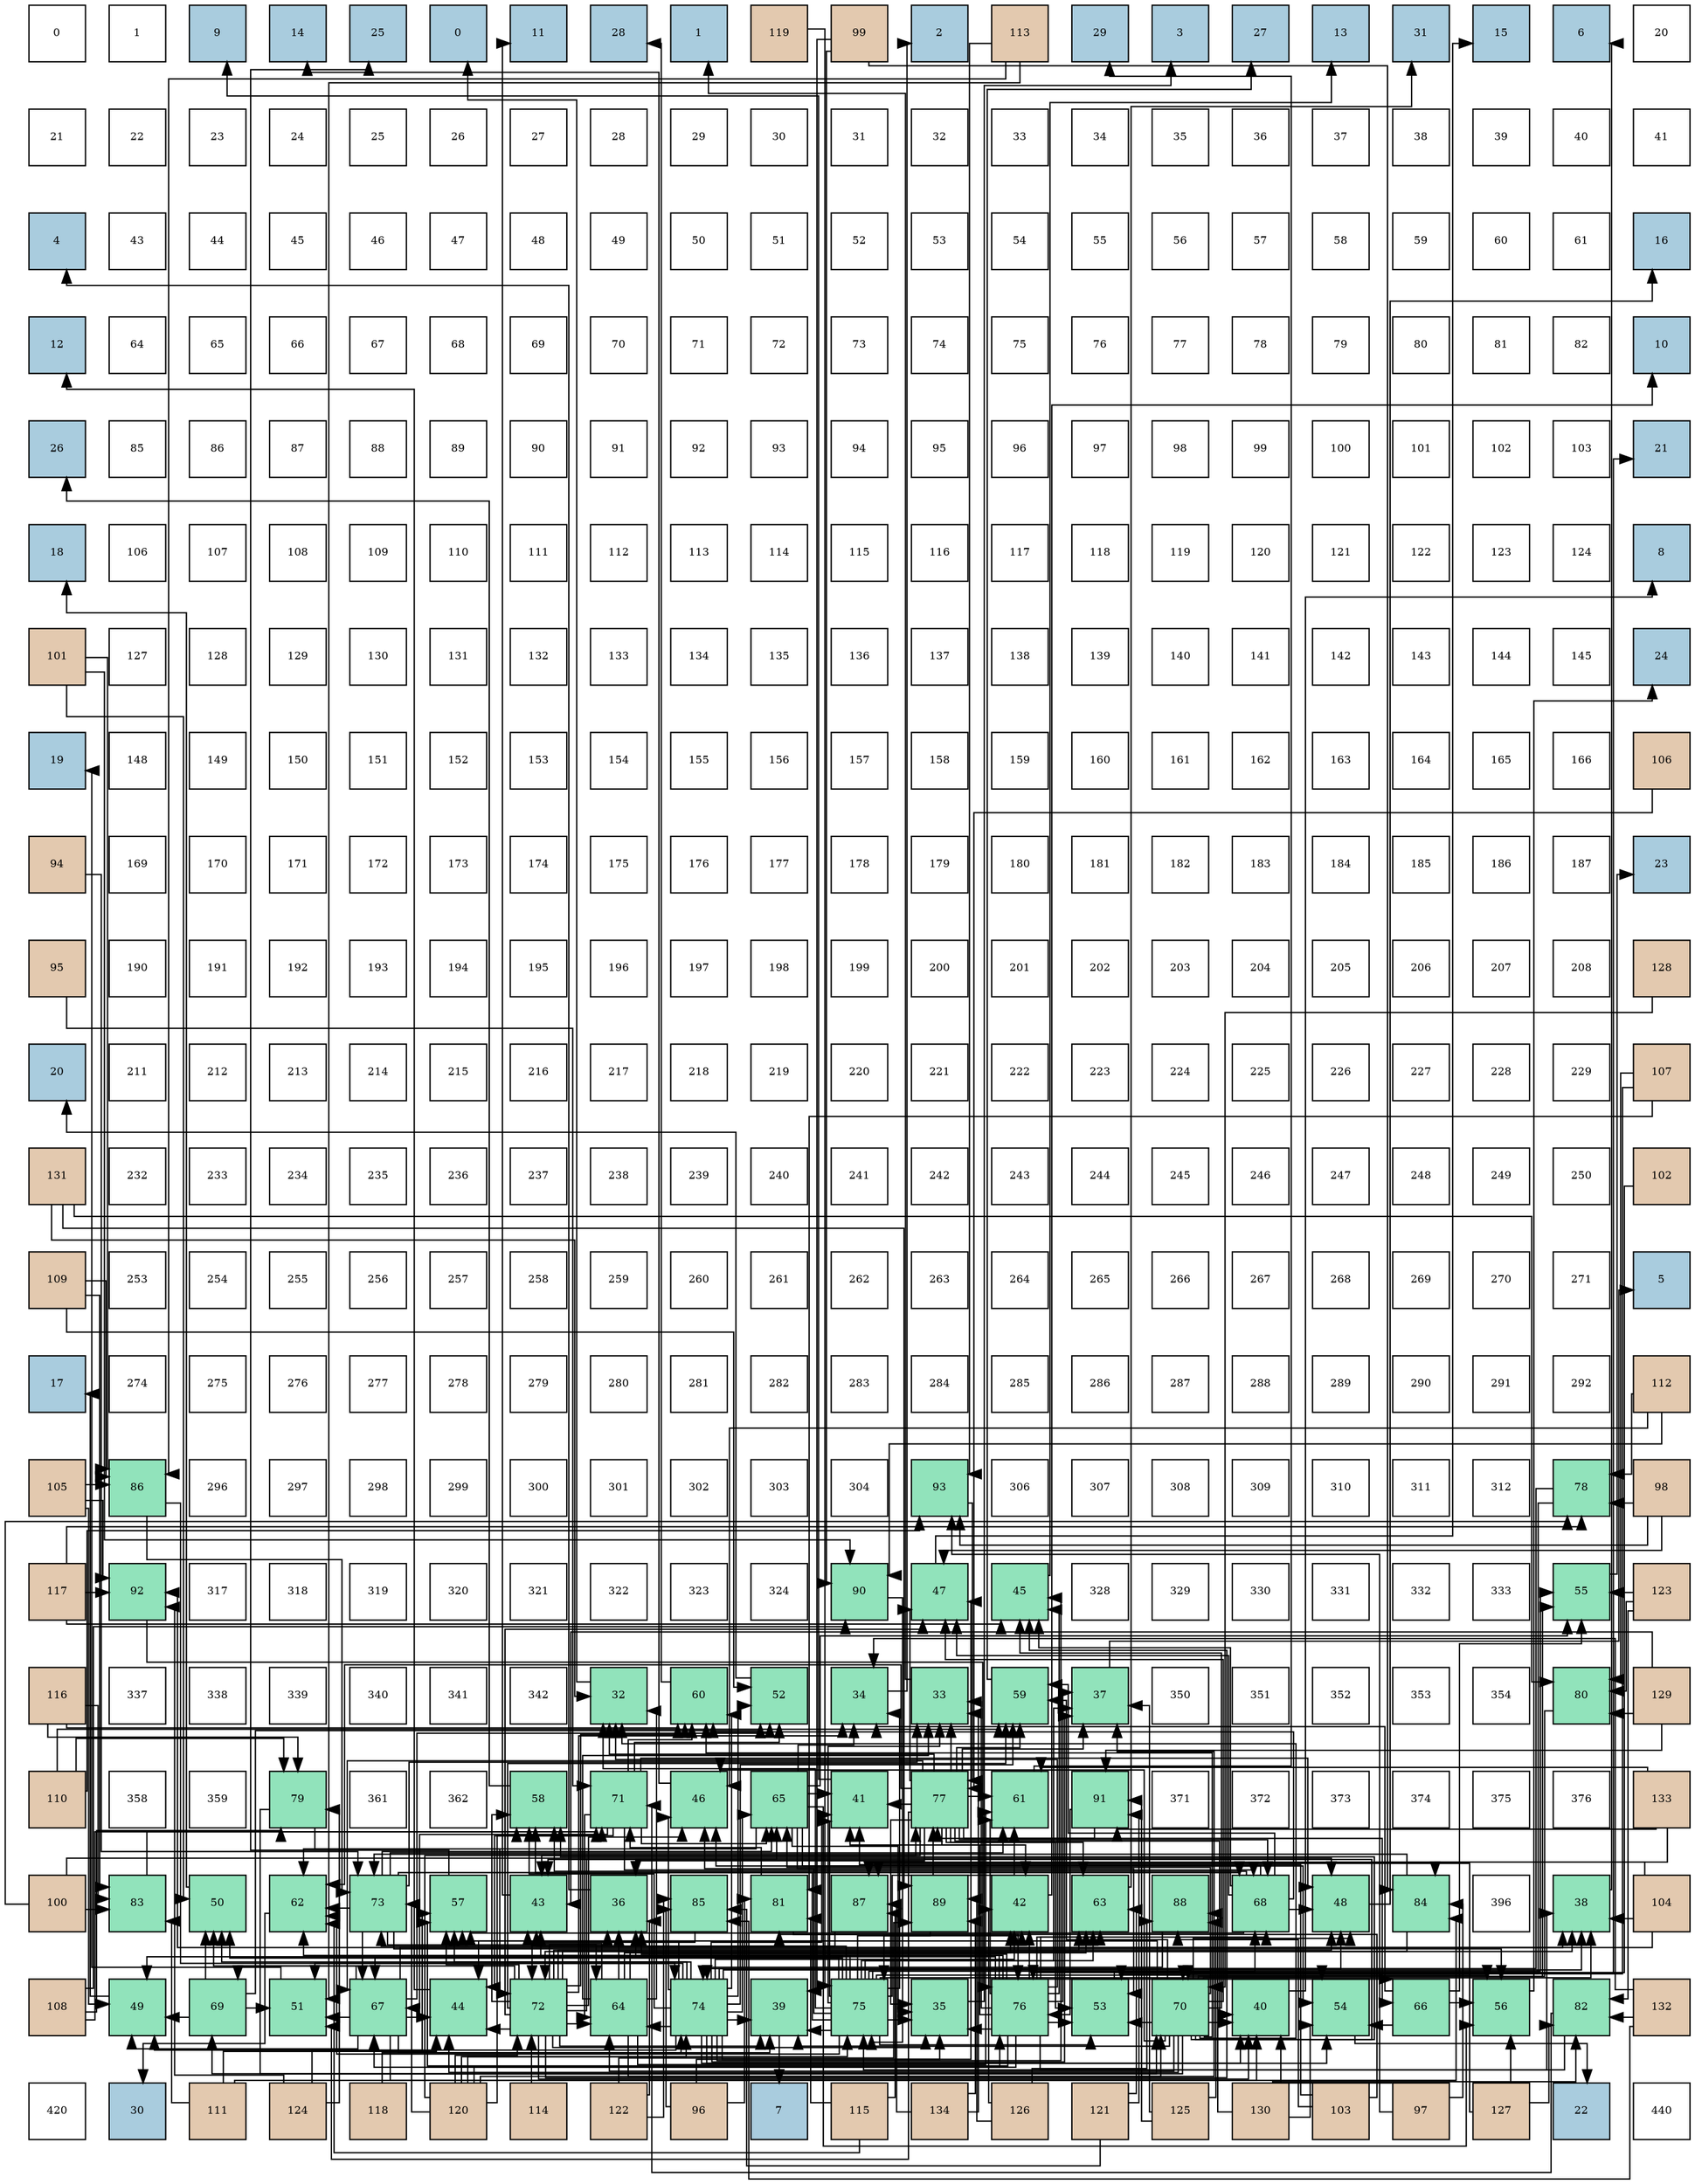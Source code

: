 digraph layout{
 rankdir=TB;
 splines=ortho;
 node [style=filled shape=square fixedsize=true width=0.6];
0[label="0", fontsize=8, fillcolor="#ffffff"];
1[label="1", fontsize=8, fillcolor="#ffffff"];
2[label="9", fontsize=8, fillcolor="#a9ccde"];
3[label="14", fontsize=8, fillcolor="#a9ccde"];
4[label="25", fontsize=8, fillcolor="#a9ccde"];
5[label="0", fontsize=8, fillcolor="#a9ccde"];
6[label="11", fontsize=8, fillcolor="#a9ccde"];
7[label="28", fontsize=8, fillcolor="#a9ccde"];
8[label="1", fontsize=8, fillcolor="#a9ccde"];
9[label="119", fontsize=8, fillcolor="#e3c9af"];
10[label="99", fontsize=8, fillcolor="#e3c9af"];
11[label="2", fontsize=8, fillcolor="#a9ccde"];
12[label="113", fontsize=8, fillcolor="#e3c9af"];
13[label="29", fontsize=8, fillcolor="#a9ccde"];
14[label="3", fontsize=8, fillcolor="#a9ccde"];
15[label="27", fontsize=8, fillcolor="#a9ccde"];
16[label="13", fontsize=8, fillcolor="#a9ccde"];
17[label="31", fontsize=8, fillcolor="#a9ccde"];
18[label="15", fontsize=8, fillcolor="#a9ccde"];
19[label="6", fontsize=8, fillcolor="#a9ccde"];
20[label="20", fontsize=8, fillcolor="#ffffff"];
21[label="21", fontsize=8, fillcolor="#ffffff"];
22[label="22", fontsize=8, fillcolor="#ffffff"];
23[label="23", fontsize=8, fillcolor="#ffffff"];
24[label="24", fontsize=8, fillcolor="#ffffff"];
25[label="25", fontsize=8, fillcolor="#ffffff"];
26[label="26", fontsize=8, fillcolor="#ffffff"];
27[label="27", fontsize=8, fillcolor="#ffffff"];
28[label="28", fontsize=8, fillcolor="#ffffff"];
29[label="29", fontsize=8, fillcolor="#ffffff"];
30[label="30", fontsize=8, fillcolor="#ffffff"];
31[label="31", fontsize=8, fillcolor="#ffffff"];
32[label="32", fontsize=8, fillcolor="#ffffff"];
33[label="33", fontsize=8, fillcolor="#ffffff"];
34[label="34", fontsize=8, fillcolor="#ffffff"];
35[label="35", fontsize=8, fillcolor="#ffffff"];
36[label="36", fontsize=8, fillcolor="#ffffff"];
37[label="37", fontsize=8, fillcolor="#ffffff"];
38[label="38", fontsize=8, fillcolor="#ffffff"];
39[label="39", fontsize=8, fillcolor="#ffffff"];
40[label="40", fontsize=8, fillcolor="#ffffff"];
41[label="41", fontsize=8, fillcolor="#ffffff"];
42[label="4", fontsize=8, fillcolor="#a9ccde"];
43[label="43", fontsize=8, fillcolor="#ffffff"];
44[label="44", fontsize=8, fillcolor="#ffffff"];
45[label="45", fontsize=8, fillcolor="#ffffff"];
46[label="46", fontsize=8, fillcolor="#ffffff"];
47[label="47", fontsize=8, fillcolor="#ffffff"];
48[label="48", fontsize=8, fillcolor="#ffffff"];
49[label="49", fontsize=8, fillcolor="#ffffff"];
50[label="50", fontsize=8, fillcolor="#ffffff"];
51[label="51", fontsize=8, fillcolor="#ffffff"];
52[label="52", fontsize=8, fillcolor="#ffffff"];
53[label="53", fontsize=8, fillcolor="#ffffff"];
54[label="54", fontsize=8, fillcolor="#ffffff"];
55[label="55", fontsize=8, fillcolor="#ffffff"];
56[label="56", fontsize=8, fillcolor="#ffffff"];
57[label="57", fontsize=8, fillcolor="#ffffff"];
58[label="58", fontsize=8, fillcolor="#ffffff"];
59[label="59", fontsize=8, fillcolor="#ffffff"];
60[label="60", fontsize=8, fillcolor="#ffffff"];
61[label="61", fontsize=8, fillcolor="#ffffff"];
62[label="16", fontsize=8, fillcolor="#a9ccde"];
63[label="12", fontsize=8, fillcolor="#a9ccde"];
64[label="64", fontsize=8, fillcolor="#ffffff"];
65[label="65", fontsize=8, fillcolor="#ffffff"];
66[label="66", fontsize=8, fillcolor="#ffffff"];
67[label="67", fontsize=8, fillcolor="#ffffff"];
68[label="68", fontsize=8, fillcolor="#ffffff"];
69[label="69", fontsize=8, fillcolor="#ffffff"];
70[label="70", fontsize=8, fillcolor="#ffffff"];
71[label="71", fontsize=8, fillcolor="#ffffff"];
72[label="72", fontsize=8, fillcolor="#ffffff"];
73[label="73", fontsize=8, fillcolor="#ffffff"];
74[label="74", fontsize=8, fillcolor="#ffffff"];
75[label="75", fontsize=8, fillcolor="#ffffff"];
76[label="76", fontsize=8, fillcolor="#ffffff"];
77[label="77", fontsize=8, fillcolor="#ffffff"];
78[label="78", fontsize=8, fillcolor="#ffffff"];
79[label="79", fontsize=8, fillcolor="#ffffff"];
80[label="80", fontsize=8, fillcolor="#ffffff"];
81[label="81", fontsize=8, fillcolor="#ffffff"];
82[label="82", fontsize=8, fillcolor="#ffffff"];
83[label="10", fontsize=8, fillcolor="#a9ccde"];
84[label="26", fontsize=8, fillcolor="#a9ccde"];
85[label="85", fontsize=8, fillcolor="#ffffff"];
86[label="86", fontsize=8, fillcolor="#ffffff"];
87[label="87", fontsize=8, fillcolor="#ffffff"];
88[label="88", fontsize=8, fillcolor="#ffffff"];
89[label="89", fontsize=8, fillcolor="#ffffff"];
90[label="90", fontsize=8, fillcolor="#ffffff"];
91[label="91", fontsize=8, fillcolor="#ffffff"];
92[label="92", fontsize=8, fillcolor="#ffffff"];
93[label="93", fontsize=8, fillcolor="#ffffff"];
94[label="94", fontsize=8, fillcolor="#ffffff"];
95[label="95", fontsize=8, fillcolor="#ffffff"];
96[label="96", fontsize=8, fillcolor="#ffffff"];
97[label="97", fontsize=8, fillcolor="#ffffff"];
98[label="98", fontsize=8, fillcolor="#ffffff"];
99[label="99", fontsize=8, fillcolor="#ffffff"];
100[label="100", fontsize=8, fillcolor="#ffffff"];
101[label="101", fontsize=8, fillcolor="#ffffff"];
102[label="102", fontsize=8, fillcolor="#ffffff"];
103[label="103", fontsize=8, fillcolor="#ffffff"];
104[label="21", fontsize=8, fillcolor="#a9ccde"];
105[label="18", fontsize=8, fillcolor="#a9ccde"];
106[label="106", fontsize=8, fillcolor="#ffffff"];
107[label="107", fontsize=8, fillcolor="#ffffff"];
108[label="108", fontsize=8, fillcolor="#ffffff"];
109[label="109", fontsize=8, fillcolor="#ffffff"];
110[label="110", fontsize=8, fillcolor="#ffffff"];
111[label="111", fontsize=8, fillcolor="#ffffff"];
112[label="112", fontsize=8, fillcolor="#ffffff"];
113[label="113", fontsize=8, fillcolor="#ffffff"];
114[label="114", fontsize=8, fillcolor="#ffffff"];
115[label="115", fontsize=8, fillcolor="#ffffff"];
116[label="116", fontsize=8, fillcolor="#ffffff"];
117[label="117", fontsize=8, fillcolor="#ffffff"];
118[label="118", fontsize=8, fillcolor="#ffffff"];
119[label="119", fontsize=8, fillcolor="#ffffff"];
120[label="120", fontsize=8, fillcolor="#ffffff"];
121[label="121", fontsize=8, fillcolor="#ffffff"];
122[label="122", fontsize=8, fillcolor="#ffffff"];
123[label="123", fontsize=8, fillcolor="#ffffff"];
124[label="124", fontsize=8, fillcolor="#ffffff"];
125[label="8", fontsize=8, fillcolor="#a9ccde"];
126[label="101", fontsize=8, fillcolor="#e3c9af"];
127[label="127", fontsize=8, fillcolor="#ffffff"];
128[label="128", fontsize=8, fillcolor="#ffffff"];
129[label="129", fontsize=8, fillcolor="#ffffff"];
130[label="130", fontsize=8, fillcolor="#ffffff"];
131[label="131", fontsize=8, fillcolor="#ffffff"];
132[label="132", fontsize=8, fillcolor="#ffffff"];
133[label="133", fontsize=8, fillcolor="#ffffff"];
134[label="134", fontsize=8, fillcolor="#ffffff"];
135[label="135", fontsize=8, fillcolor="#ffffff"];
136[label="136", fontsize=8, fillcolor="#ffffff"];
137[label="137", fontsize=8, fillcolor="#ffffff"];
138[label="138", fontsize=8, fillcolor="#ffffff"];
139[label="139", fontsize=8, fillcolor="#ffffff"];
140[label="140", fontsize=8, fillcolor="#ffffff"];
141[label="141", fontsize=8, fillcolor="#ffffff"];
142[label="142", fontsize=8, fillcolor="#ffffff"];
143[label="143", fontsize=8, fillcolor="#ffffff"];
144[label="144", fontsize=8, fillcolor="#ffffff"];
145[label="145", fontsize=8, fillcolor="#ffffff"];
146[label="24", fontsize=8, fillcolor="#a9ccde"];
147[label="19", fontsize=8, fillcolor="#a9ccde"];
148[label="148", fontsize=8, fillcolor="#ffffff"];
149[label="149", fontsize=8, fillcolor="#ffffff"];
150[label="150", fontsize=8, fillcolor="#ffffff"];
151[label="151", fontsize=8, fillcolor="#ffffff"];
152[label="152", fontsize=8, fillcolor="#ffffff"];
153[label="153", fontsize=8, fillcolor="#ffffff"];
154[label="154", fontsize=8, fillcolor="#ffffff"];
155[label="155", fontsize=8, fillcolor="#ffffff"];
156[label="156", fontsize=8, fillcolor="#ffffff"];
157[label="157", fontsize=8, fillcolor="#ffffff"];
158[label="158", fontsize=8, fillcolor="#ffffff"];
159[label="159", fontsize=8, fillcolor="#ffffff"];
160[label="160", fontsize=8, fillcolor="#ffffff"];
161[label="161", fontsize=8, fillcolor="#ffffff"];
162[label="162", fontsize=8, fillcolor="#ffffff"];
163[label="163", fontsize=8, fillcolor="#ffffff"];
164[label="164", fontsize=8, fillcolor="#ffffff"];
165[label="165", fontsize=8, fillcolor="#ffffff"];
166[label="166", fontsize=8, fillcolor="#ffffff"];
167[label="106", fontsize=8, fillcolor="#e3c9af"];
168[label="94", fontsize=8, fillcolor="#e3c9af"];
169[label="169", fontsize=8, fillcolor="#ffffff"];
170[label="170", fontsize=8, fillcolor="#ffffff"];
171[label="171", fontsize=8, fillcolor="#ffffff"];
172[label="172", fontsize=8, fillcolor="#ffffff"];
173[label="173", fontsize=8, fillcolor="#ffffff"];
174[label="174", fontsize=8, fillcolor="#ffffff"];
175[label="175", fontsize=8, fillcolor="#ffffff"];
176[label="176", fontsize=8, fillcolor="#ffffff"];
177[label="177", fontsize=8, fillcolor="#ffffff"];
178[label="178", fontsize=8, fillcolor="#ffffff"];
179[label="179", fontsize=8, fillcolor="#ffffff"];
180[label="180", fontsize=8, fillcolor="#ffffff"];
181[label="181", fontsize=8, fillcolor="#ffffff"];
182[label="182", fontsize=8, fillcolor="#ffffff"];
183[label="183", fontsize=8, fillcolor="#ffffff"];
184[label="184", fontsize=8, fillcolor="#ffffff"];
185[label="185", fontsize=8, fillcolor="#ffffff"];
186[label="186", fontsize=8, fillcolor="#ffffff"];
187[label="187", fontsize=8, fillcolor="#ffffff"];
188[label="23", fontsize=8, fillcolor="#a9ccde"];
189[label="95", fontsize=8, fillcolor="#e3c9af"];
190[label="190", fontsize=8, fillcolor="#ffffff"];
191[label="191", fontsize=8, fillcolor="#ffffff"];
192[label="192", fontsize=8, fillcolor="#ffffff"];
193[label="193", fontsize=8, fillcolor="#ffffff"];
194[label="194", fontsize=8, fillcolor="#ffffff"];
195[label="195", fontsize=8, fillcolor="#ffffff"];
196[label="196", fontsize=8, fillcolor="#ffffff"];
197[label="197", fontsize=8, fillcolor="#ffffff"];
198[label="198", fontsize=8, fillcolor="#ffffff"];
199[label="199", fontsize=8, fillcolor="#ffffff"];
200[label="200", fontsize=8, fillcolor="#ffffff"];
201[label="201", fontsize=8, fillcolor="#ffffff"];
202[label="202", fontsize=8, fillcolor="#ffffff"];
203[label="203", fontsize=8, fillcolor="#ffffff"];
204[label="204", fontsize=8, fillcolor="#ffffff"];
205[label="205", fontsize=8, fillcolor="#ffffff"];
206[label="206", fontsize=8, fillcolor="#ffffff"];
207[label="207", fontsize=8, fillcolor="#ffffff"];
208[label="208", fontsize=8, fillcolor="#ffffff"];
209[label="128", fontsize=8, fillcolor="#e3c9af"];
210[label="20", fontsize=8, fillcolor="#a9ccde"];
211[label="211", fontsize=8, fillcolor="#ffffff"];
212[label="212", fontsize=8, fillcolor="#ffffff"];
213[label="213", fontsize=8, fillcolor="#ffffff"];
214[label="214", fontsize=8, fillcolor="#ffffff"];
215[label="215", fontsize=8, fillcolor="#ffffff"];
216[label="216", fontsize=8, fillcolor="#ffffff"];
217[label="217", fontsize=8, fillcolor="#ffffff"];
218[label="218", fontsize=8, fillcolor="#ffffff"];
219[label="219", fontsize=8, fillcolor="#ffffff"];
220[label="220", fontsize=8, fillcolor="#ffffff"];
221[label="221", fontsize=8, fillcolor="#ffffff"];
222[label="222", fontsize=8, fillcolor="#ffffff"];
223[label="223", fontsize=8, fillcolor="#ffffff"];
224[label="224", fontsize=8, fillcolor="#ffffff"];
225[label="225", fontsize=8, fillcolor="#ffffff"];
226[label="226", fontsize=8, fillcolor="#ffffff"];
227[label="227", fontsize=8, fillcolor="#ffffff"];
228[label="228", fontsize=8, fillcolor="#ffffff"];
229[label="229", fontsize=8, fillcolor="#ffffff"];
230[label="107", fontsize=8, fillcolor="#e3c9af"];
231[label="131", fontsize=8, fillcolor="#e3c9af"];
232[label="232", fontsize=8, fillcolor="#ffffff"];
233[label="233", fontsize=8, fillcolor="#ffffff"];
234[label="234", fontsize=8, fillcolor="#ffffff"];
235[label="235", fontsize=8, fillcolor="#ffffff"];
236[label="236", fontsize=8, fillcolor="#ffffff"];
237[label="237", fontsize=8, fillcolor="#ffffff"];
238[label="238", fontsize=8, fillcolor="#ffffff"];
239[label="239", fontsize=8, fillcolor="#ffffff"];
240[label="240", fontsize=8, fillcolor="#ffffff"];
241[label="241", fontsize=8, fillcolor="#ffffff"];
242[label="242", fontsize=8, fillcolor="#ffffff"];
243[label="243", fontsize=8, fillcolor="#ffffff"];
244[label="244", fontsize=8, fillcolor="#ffffff"];
245[label="245", fontsize=8, fillcolor="#ffffff"];
246[label="246", fontsize=8, fillcolor="#ffffff"];
247[label="247", fontsize=8, fillcolor="#ffffff"];
248[label="248", fontsize=8, fillcolor="#ffffff"];
249[label="249", fontsize=8, fillcolor="#ffffff"];
250[label="250", fontsize=8, fillcolor="#ffffff"];
251[label="102", fontsize=8, fillcolor="#e3c9af"];
252[label="109", fontsize=8, fillcolor="#e3c9af"];
253[label="253", fontsize=8, fillcolor="#ffffff"];
254[label="254", fontsize=8, fillcolor="#ffffff"];
255[label="255", fontsize=8, fillcolor="#ffffff"];
256[label="256", fontsize=8, fillcolor="#ffffff"];
257[label="257", fontsize=8, fillcolor="#ffffff"];
258[label="258", fontsize=8, fillcolor="#ffffff"];
259[label="259", fontsize=8, fillcolor="#ffffff"];
260[label="260", fontsize=8, fillcolor="#ffffff"];
261[label="261", fontsize=8, fillcolor="#ffffff"];
262[label="262", fontsize=8, fillcolor="#ffffff"];
263[label="263", fontsize=8, fillcolor="#ffffff"];
264[label="264", fontsize=8, fillcolor="#ffffff"];
265[label="265", fontsize=8, fillcolor="#ffffff"];
266[label="266", fontsize=8, fillcolor="#ffffff"];
267[label="267", fontsize=8, fillcolor="#ffffff"];
268[label="268", fontsize=8, fillcolor="#ffffff"];
269[label="269", fontsize=8, fillcolor="#ffffff"];
270[label="270", fontsize=8, fillcolor="#ffffff"];
271[label="271", fontsize=8, fillcolor="#ffffff"];
272[label="5", fontsize=8, fillcolor="#a9ccde"];
273[label="17", fontsize=8, fillcolor="#a9ccde"];
274[label="274", fontsize=8, fillcolor="#ffffff"];
275[label="275", fontsize=8, fillcolor="#ffffff"];
276[label="276", fontsize=8, fillcolor="#ffffff"];
277[label="277", fontsize=8, fillcolor="#ffffff"];
278[label="278", fontsize=8, fillcolor="#ffffff"];
279[label="279", fontsize=8, fillcolor="#ffffff"];
280[label="280", fontsize=8, fillcolor="#ffffff"];
281[label="281", fontsize=8, fillcolor="#ffffff"];
282[label="282", fontsize=8, fillcolor="#ffffff"];
283[label="283", fontsize=8, fillcolor="#ffffff"];
284[label="284", fontsize=8, fillcolor="#ffffff"];
285[label="285", fontsize=8, fillcolor="#ffffff"];
286[label="286", fontsize=8, fillcolor="#ffffff"];
287[label="287", fontsize=8, fillcolor="#ffffff"];
288[label="288", fontsize=8, fillcolor="#ffffff"];
289[label="289", fontsize=8, fillcolor="#ffffff"];
290[label="290", fontsize=8, fillcolor="#ffffff"];
291[label="291", fontsize=8, fillcolor="#ffffff"];
292[label="292", fontsize=8, fillcolor="#ffffff"];
293[label="112", fontsize=8, fillcolor="#e3c9af"];
294[label="105", fontsize=8, fillcolor="#e3c9af"];
295[label="86", fontsize=8, fillcolor="#91e3bb"];
296[label="296", fontsize=8, fillcolor="#ffffff"];
297[label="297", fontsize=8, fillcolor="#ffffff"];
298[label="298", fontsize=8, fillcolor="#ffffff"];
299[label="299", fontsize=8, fillcolor="#ffffff"];
300[label="300", fontsize=8, fillcolor="#ffffff"];
301[label="301", fontsize=8, fillcolor="#ffffff"];
302[label="302", fontsize=8, fillcolor="#ffffff"];
303[label="303", fontsize=8, fillcolor="#ffffff"];
304[label="304", fontsize=8, fillcolor="#ffffff"];
305[label="93", fontsize=8, fillcolor="#91e3bb"];
306[label="306", fontsize=8, fillcolor="#ffffff"];
307[label="307", fontsize=8, fillcolor="#ffffff"];
308[label="308", fontsize=8, fillcolor="#ffffff"];
309[label="309", fontsize=8, fillcolor="#ffffff"];
310[label="310", fontsize=8, fillcolor="#ffffff"];
311[label="311", fontsize=8, fillcolor="#ffffff"];
312[label="312", fontsize=8, fillcolor="#ffffff"];
313[label="78", fontsize=8, fillcolor="#91e3bb"];
314[label="98", fontsize=8, fillcolor="#e3c9af"];
315[label="117", fontsize=8, fillcolor="#e3c9af"];
316[label="92", fontsize=8, fillcolor="#91e3bb"];
317[label="317", fontsize=8, fillcolor="#ffffff"];
318[label="318", fontsize=8, fillcolor="#ffffff"];
319[label="319", fontsize=8, fillcolor="#ffffff"];
320[label="320", fontsize=8, fillcolor="#ffffff"];
321[label="321", fontsize=8, fillcolor="#ffffff"];
322[label="322", fontsize=8, fillcolor="#ffffff"];
323[label="323", fontsize=8, fillcolor="#ffffff"];
324[label="324", fontsize=8, fillcolor="#ffffff"];
325[label="90", fontsize=8, fillcolor="#91e3bb"];
326[label="47", fontsize=8, fillcolor="#91e3bb"];
327[label="45", fontsize=8, fillcolor="#91e3bb"];
328[label="328", fontsize=8, fillcolor="#ffffff"];
329[label="329", fontsize=8, fillcolor="#ffffff"];
330[label="330", fontsize=8, fillcolor="#ffffff"];
331[label="331", fontsize=8, fillcolor="#ffffff"];
332[label="332", fontsize=8, fillcolor="#ffffff"];
333[label="333", fontsize=8, fillcolor="#ffffff"];
334[label="55", fontsize=8, fillcolor="#91e3bb"];
335[label="123", fontsize=8, fillcolor="#e3c9af"];
336[label="116", fontsize=8, fillcolor="#e3c9af"];
337[label="337", fontsize=8, fillcolor="#ffffff"];
338[label="338", fontsize=8, fillcolor="#ffffff"];
339[label="339", fontsize=8, fillcolor="#ffffff"];
340[label="340", fontsize=8, fillcolor="#ffffff"];
341[label="341", fontsize=8, fillcolor="#ffffff"];
342[label="342", fontsize=8, fillcolor="#ffffff"];
343[label="32", fontsize=8, fillcolor="#91e3bb"];
344[label="60", fontsize=8, fillcolor="#91e3bb"];
345[label="52", fontsize=8, fillcolor="#91e3bb"];
346[label="34", fontsize=8, fillcolor="#91e3bb"];
347[label="33", fontsize=8, fillcolor="#91e3bb"];
348[label="59", fontsize=8, fillcolor="#91e3bb"];
349[label="37", fontsize=8, fillcolor="#91e3bb"];
350[label="350", fontsize=8, fillcolor="#ffffff"];
351[label="351", fontsize=8, fillcolor="#ffffff"];
352[label="352", fontsize=8, fillcolor="#ffffff"];
353[label="353", fontsize=8, fillcolor="#ffffff"];
354[label="354", fontsize=8, fillcolor="#ffffff"];
355[label="80", fontsize=8, fillcolor="#91e3bb"];
356[label="129", fontsize=8, fillcolor="#e3c9af"];
357[label="110", fontsize=8, fillcolor="#e3c9af"];
358[label="358", fontsize=8, fillcolor="#ffffff"];
359[label="359", fontsize=8, fillcolor="#ffffff"];
360[label="79", fontsize=8, fillcolor="#91e3bb"];
361[label="361", fontsize=8, fillcolor="#ffffff"];
362[label="362", fontsize=8, fillcolor="#ffffff"];
363[label="58", fontsize=8, fillcolor="#91e3bb"];
364[label="71", fontsize=8, fillcolor="#91e3bb"];
365[label="46", fontsize=8, fillcolor="#91e3bb"];
366[label="65", fontsize=8, fillcolor="#91e3bb"];
367[label="41", fontsize=8, fillcolor="#91e3bb"];
368[label="77", fontsize=8, fillcolor="#91e3bb"];
369[label="61", fontsize=8, fillcolor="#91e3bb"];
370[label="91", fontsize=8, fillcolor="#91e3bb"];
371[label="371", fontsize=8, fillcolor="#ffffff"];
372[label="372", fontsize=8, fillcolor="#ffffff"];
373[label="373", fontsize=8, fillcolor="#ffffff"];
374[label="374", fontsize=8, fillcolor="#ffffff"];
375[label="375", fontsize=8, fillcolor="#ffffff"];
376[label="376", fontsize=8, fillcolor="#ffffff"];
377[label="133", fontsize=8, fillcolor="#e3c9af"];
378[label="100", fontsize=8, fillcolor="#e3c9af"];
379[label="83", fontsize=8, fillcolor="#91e3bb"];
380[label="50", fontsize=8, fillcolor="#91e3bb"];
381[label="62", fontsize=8, fillcolor="#91e3bb"];
382[label="73", fontsize=8, fillcolor="#91e3bb"];
383[label="57", fontsize=8, fillcolor="#91e3bb"];
384[label="43", fontsize=8, fillcolor="#91e3bb"];
385[label="36", fontsize=8, fillcolor="#91e3bb"];
386[label="85", fontsize=8, fillcolor="#91e3bb"];
387[label="81", fontsize=8, fillcolor="#91e3bb"];
388[label="87", fontsize=8, fillcolor="#91e3bb"];
389[label="89", fontsize=8, fillcolor="#91e3bb"];
390[label="42", fontsize=8, fillcolor="#91e3bb"];
391[label="63", fontsize=8, fillcolor="#91e3bb"];
392[label="88", fontsize=8, fillcolor="#91e3bb"];
393[label="68", fontsize=8, fillcolor="#91e3bb"];
394[label="48", fontsize=8, fillcolor="#91e3bb"];
395[label="84", fontsize=8, fillcolor="#91e3bb"];
396[label="396", fontsize=8, fillcolor="#ffffff"];
397[label="38", fontsize=8, fillcolor="#91e3bb"];
398[label="104", fontsize=8, fillcolor="#e3c9af"];
399[label="108", fontsize=8, fillcolor="#e3c9af"];
400[label="49", fontsize=8, fillcolor="#91e3bb"];
401[label="69", fontsize=8, fillcolor="#91e3bb"];
402[label="51", fontsize=8, fillcolor="#91e3bb"];
403[label="67", fontsize=8, fillcolor="#91e3bb"];
404[label="44", fontsize=8, fillcolor="#91e3bb"];
405[label="72", fontsize=8, fillcolor="#91e3bb"];
406[label="64", fontsize=8, fillcolor="#91e3bb"];
407[label="74", fontsize=8, fillcolor="#91e3bb"];
408[label="39", fontsize=8, fillcolor="#91e3bb"];
409[label="75", fontsize=8, fillcolor="#91e3bb"];
410[label="35", fontsize=8, fillcolor="#91e3bb"];
411[label="76", fontsize=8, fillcolor="#91e3bb"];
412[label="53", fontsize=8, fillcolor="#91e3bb"];
413[label="70", fontsize=8, fillcolor="#91e3bb"];
414[label="40", fontsize=8, fillcolor="#91e3bb"];
415[label="54", fontsize=8, fillcolor="#91e3bb"];
416[label="66", fontsize=8, fillcolor="#91e3bb"];
417[label="56", fontsize=8, fillcolor="#91e3bb"];
418[label="82", fontsize=8, fillcolor="#91e3bb"];
419[label="132", fontsize=8, fillcolor="#e3c9af"];
420[label="420", fontsize=8, fillcolor="#ffffff"];
421[label="30", fontsize=8, fillcolor="#a9ccde"];
422[label="111", fontsize=8, fillcolor="#e3c9af"];
423[label="124", fontsize=8, fillcolor="#e3c9af"];
424[label="118", fontsize=8, fillcolor="#e3c9af"];
425[label="120", fontsize=8, fillcolor="#e3c9af"];
426[label="114", fontsize=8, fillcolor="#e3c9af"];
427[label="122", fontsize=8, fillcolor="#e3c9af"];
428[label="96", fontsize=8, fillcolor="#e3c9af"];
429[label="7", fontsize=8, fillcolor="#a9ccde"];
430[label="115", fontsize=8, fillcolor="#e3c9af"];
431[label="134", fontsize=8, fillcolor="#e3c9af"];
432[label="126", fontsize=8, fillcolor="#e3c9af"];
433[label="121", fontsize=8, fillcolor="#e3c9af"];
434[label="125", fontsize=8, fillcolor="#e3c9af"];
435[label="130", fontsize=8, fillcolor="#e3c9af"];
436[label="103", fontsize=8, fillcolor="#e3c9af"];
437[label="97", fontsize=8, fillcolor="#e3c9af"];
438[label="127", fontsize=8, fillcolor="#e3c9af"];
439[label="22", fontsize=8, fillcolor="#a9ccde"];
440[label="440", fontsize=8, fillcolor="#ffffff"];
edge [constraint=false, style=vis];343 -> 5;
347 -> 8;
346 -> 11;
410 -> 14;
385 -> 42;
349 -> 272;
397 -> 19;
408 -> 429;
414 -> 125;
367 -> 2;
390 -> 83;
384 -> 6;
404 -> 63;
327 -> 16;
365 -> 3;
326 -> 18;
394 -> 62;
400 -> 273;
380 -> 105;
402 -> 147;
345 -> 210;
412 -> 104;
415 -> 439;
334 -> 188;
417 -> 146;
383 -> 4;
363 -> 84;
348 -> 15;
344 -> 7;
369 -> 13;
381 -> 421;
391 -> 17;
406 -> 343;
406 -> 347;
406 -> 385;
406 -> 349;
406 -> 390;
406 -> 384;
406 -> 369;
406 -> 391;
366 -> 346;
366 -> 410;
366 -> 367;
366 -> 412;
366 -> 415;
366 -> 334;
366 -> 417;
366 -> 381;
416 -> 346;
416 -> 415;
416 -> 334;
416 -> 417;
403 -> 397;
403 -> 408;
403 -> 414;
403 -> 404;
403 -> 400;
403 -> 380;
403 -> 402;
403 -> 345;
393 -> 327;
393 -> 365;
393 -> 326;
393 -> 394;
393 -> 383;
393 -> 363;
393 -> 348;
393 -> 344;
401 -> 400;
401 -> 380;
401 -> 402;
401 -> 345;
413 -> 343;
413 -> 397;
413 -> 408;
413 -> 414;
413 -> 384;
413 -> 404;
413 -> 327;
413 -> 365;
413 -> 326;
413 -> 394;
413 -> 412;
413 -> 334;
413 -> 383;
413 -> 363;
413 -> 348;
413 -> 344;
413 -> 406;
413 -> 366;
413 -> 401;
364 -> 404;
364 -> 394;
364 -> 345;
364 -> 344;
364 -> 406;
364 -> 366;
364 -> 403;
364 -> 393;
405 -> 346;
405 -> 410;
405 -> 385;
405 -> 397;
405 -> 408;
405 -> 414;
405 -> 404;
405 -> 327;
405 -> 365;
405 -> 326;
405 -> 394;
405 -> 383;
405 -> 363;
405 -> 348;
405 -> 344;
405 -> 391;
405 -> 406;
405 -> 366;
405 -> 401;
382 -> 347;
382 -> 417;
382 -> 369;
382 -> 381;
382 -> 406;
382 -> 366;
382 -> 403;
382 -> 393;
407 -> 349;
407 -> 397;
407 -> 408;
407 -> 414;
407 -> 367;
407 -> 390;
407 -> 404;
407 -> 327;
407 -> 365;
407 -> 326;
407 -> 394;
407 -> 400;
407 -> 380;
407 -> 402;
407 -> 345;
407 -> 415;
407 -> 383;
407 -> 363;
407 -> 348;
407 -> 344;
407 -> 406;
407 -> 366;
409 -> 343;
409 -> 347;
409 -> 346;
409 -> 410;
409 -> 385;
409 -> 349;
409 -> 408;
409 -> 367;
409 -> 390;
409 -> 384;
409 -> 365;
409 -> 380;
409 -> 412;
409 -> 415;
409 -> 334;
409 -> 417;
409 -> 363;
409 -> 369;
409 -> 381;
409 -> 391;
409 -> 403;
409 -> 393;
411 -> 343;
411 -> 347;
411 -> 410;
411 -> 385;
411 -> 349;
411 -> 397;
411 -> 367;
411 -> 390;
411 -> 384;
411 -> 327;
411 -> 400;
411 -> 412;
411 -> 383;
411 -> 369;
411 -> 381;
411 -> 391;
411 -> 416;
411 -> 403;
411 -> 393;
368 -> 343;
368 -> 347;
368 -> 410;
368 -> 385;
368 -> 349;
368 -> 414;
368 -> 367;
368 -> 390;
368 -> 384;
368 -> 326;
368 -> 402;
368 -> 412;
368 -> 348;
368 -> 369;
368 -> 381;
368 -> 391;
368 -> 416;
368 -> 403;
368 -> 393;
313 -> 413;
313 -> 407;
360 -> 413;
360 -> 405;
355 -> 413;
387 -> 364;
387 -> 411;
418 -> 364;
418 -> 409;
379 -> 364;
395 -> 405;
395 -> 382;
386 -> 405;
295 -> 382;
295 -> 407;
388 -> 382;
392 -> 407;
389 -> 409;
389 -> 368;
325 -> 409;
370 -> 411;
370 -> 368;
316 -> 411;
305 -> 368;
168 -> 382;
189 -> 364;
428 -> 410;
428 -> 387;
428 -> 386;
437 -> 414;
437 -> 395;
437 -> 305;
314 -> 326;
314 -> 313;
314 -> 305;
10 -> 408;
10 -> 395;
10 -> 325;
378 -> 394;
378 -> 313;
378 -> 379;
126 -> 380;
126 -> 295;
126 -> 325;
251 -> 411;
436 -> 367;
436 -> 387;
436 -> 392;
398 -> 397;
398 -> 395;
398 -> 316;
294 -> 400;
294 -> 295;
294 -> 316;
167 -> 368;
230 -> 412;
230 -> 355;
230 -> 387;
399 -> 363;
399 -> 360;
399 -> 325;
252 -> 345;
252 -> 379;
252 -> 295;
357 -> 348;
357 -> 360;
357 -> 305;
422 -> 404;
422 -> 379;
422 -> 395;
293 -> 365;
293 -> 313;
293 -> 325;
12 -> 402;
12 -> 295;
12 -> 305;
426 -> 405;
430 -> 381;
430 -> 387;
430 -> 388;
336 -> 344;
336 -> 360;
336 -> 379;
315 -> 327;
315 -> 313;
315 -> 316;
424 -> 407;
9 -> 409;
425 -> 413;
425 -> 364;
425 -> 405;
425 -> 382;
425 -> 407;
425 -> 409;
425 -> 411;
425 -> 368;
433 -> 391;
433 -> 386;
433 -> 370;
427 -> 385;
427 -> 386;
427 -> 389;
335 -> 334;
335 -> 355;
335 -> 418;
423 -> 383;
423 -> 360;
423 -> 316;
434 -> 349;
434 -> 392;
434 -> 370;
432 -> 390;
432 -> 392;
432 -> 389;
438 -> 417;
438 -> 418;
438 -> 388;
209 -> 413;
356 -> 384;
356 -> 355;
356 -> 370;
435 -> 415;
435 -> 418;
435 -> 392;
231 -> 343;
231 -> 355;
231 -> 389;
419 -> 346;
419 -> 418;
419 -> 386;
377 -> 369;
377 -> 388;
377 -> 370;
431 -> 347;
431 -> 388;
431 -> 389;
edge [constraint=true, style=invis];
0 -> 21 -> 42 -> 63 -> 84 -> 105 -> 126 -> 147 -> 168 -> 189 -> 210 -> 231 -> 252 -> 273 -> 294 -> 315 -> 336 -> 357 -> 378 -> 399 -> 420;
1 -> 22 -> 43 -> 64 -> 85 -> 106 -> 127 -> 148 -> 169 -> 190 -> 211 -> 232 -> 253 -> 274 -> 295 -> 316 -> 337 -> 358 -> 379 -> 400 -> 421;
2 -> 23 -> 44 -> 65 -> 86 -> 107 -> 128 -> 149 -> 170 -> 191 -> 212 -> 233 -> 254 -> 275 -> 296 -> 317 -> 338 -> 359 -> 380 -> 401 -> 422;
3 -> 24 -> 45 -> 66 -> 87 -> 108 -> 129 -> 150 -> 171 -> 192 -> 213 -> 234 -> 255 -> 276 -> 297 -> 318 -> 339 -> 360 -> 381 -> 402 -> 423;
4 -> 25 -> 46 -> 67 -> 88 -> 109 -> 130 -> 151 -> 172 -> 193 -> 214 -> 235 -> 256 -> 277 -> 298 -> 319 -> 340 -> 361 -> 382 -> 403 -> 424;
5 -> 26 -> 47 -> 68 -> 89 -> 110 -> 131 -> 152 -> 173 -> 194 -> 215 -> 236 -> 257 -> 278 -> 299 -> 320 -> 341 -> 362 -> 383 -> 404 -> 425;
6 -> 27 -> 48 -> 69 -> 90 -> 111 -> 132 -> 153 -> 174 -> 195 -> 216 -> 237 -> 258 -> 279 -> 300 -> 321 -> 342 -> 363 -> 384 -> 405 -> 426;
7 -> 28 -> 49 -> 70 -> 91 -> 112 -> 133 -> 154 -> 175 -> 196 -> 217 -> 238 -> 259 -> 280 -> 301 -> 322 -> 343 -> 364 -> 385 -> 406 -> 427;
8 -> 29 -> 50 -> 71 -> 92 -> 113 -> 134 -> 155 -> 176 -> 197 -> 218 -> 239 -> 260 -> 281 -> 302 -> 323 -> 344 -> 365 -> 386 -> 407 -> 428;
9 -> 30 -> 51 -> 72 -> 93 -> 114 -> 135 -> 156 -> 177 -> 198 -> 219 -> 240 -> 261 -> 282 -> 303 -> 324 -> 345 -> 366 -> 387 -> 408 -> 429;
10 -> 31 -> 52 -> 73 -> 94 -> 115 -> 136 -> 157 -> 178 -> 199 -> 220 -> 241 -> 262 -> 283 -> 304 -> 325 -> 346 -> 367 -> 388 -> 409 -> 430;
11 -> 32 -> 53 -> 74 -> 95 -> 116 -> 137 -> 158 -> 179 -> 200 -> 221 -> 242 -> 263 -> 284 -> 305 -> 326 -> 347 -> 368 -> 389 -> 410 -> 431;
12 -> 33 -> 54 -> 75 -> 96 -> 117 -> 138 -> 159 -> 180 -> 201 -> 222 -> 243 -> 264 -> 285 -> 306 -> 327 -> 348 -> 369 -> 390 -> 411 -> 432;
13 -> 34 -> 55 -> 76 -> 97 -> 118 -> 139 -> 160 -> 181 -> 202 -> 223 -> 244 -> 265 -> 286 -> 307 -> 328 -> 349 -> 370 -> 391 -> 412 -> 433;
14 -> 35 -> 56 -> 77 -> 98 -> 119 -> 140 -> 161 -> 182 -> 203 -> 224 -> 245 -> 266 -> 287 -> 308 -> 329 -> 350 -> 371 -> 392 -> 413 -> 434;
15 -> 36 -> 57 -> 78 -> 99 -> 120 -> 141 -> 162 -> 183 -> 204 -> 225 -> 246 -> 267 -> 288 -> 309 -> 330 -> 351 -> 372 -> 393 -> 414 -> 435;
16 -> 37 -> 58 -> 79 -> 100 -> 121 -> 142 -> 163 -> 184 -> 205 -> 226 -> 247 -> 268 -> 289 -> 310 -> 331 -> 352 -> 373 -> 394 -> 415 -> 436;
17 -> 38 -> 59 -> 80 -> 101 -> 122 -> 143 -> 164 -> 185 -> 206 -> 227 -> 248 -> 269 -> 290 -> 311 -> 332 -> 353 -> 374 -> 395 -> 416 -> 437;
18 -> 39 -> 60 -> 81 -> 102 -> 123 -> 144 -> 165 -> 186 -> 207 -> 228 -> 249 -> 270 -> 291 -> 312 -> 333 -> 354 -> 375 -> 396 -> 417 -> 438;
19 -> 40 -> 61 -> 82 -> 103 -> 124 -> 145 -> 166 -> 187 -> 208 -> 229 -> 250 -> 271 -> 292 -> 313 -> 334 -> 355 -> 376 -> 397 -> 418 -> 439;
20 -> 41 -> 62 -> 83 -> 104 -> 125 -> 146 -> 167 -> 188 -> 209 -> 230 -> 251 -> 272 -> 293 -> 314 -> 335 -> 356 -> 377 -> 398 -> 419 -> 440;
rank = same {0 -> 1 -> 2 -> 3 -> 4 -> 5 -> 6 -> 7 -> 8 -> 9 -> 10 -> 11 -> 12 -> 13 -> 14 -> 15 -> 16 -> 17 -> 18 -> 19 -> 20};
rank = same {21 -> 22 -> 23 -> 24 -> 25 -> 26 -> 27 -> 28 -> 29 -> 30 -> 31 -> 32 -> 33 -> 34 -> 35 -> 36 -> 37 -> 38 -> 39 -> 40 -> 41};
rank = same {42 -> 43 -> 44 -> 45 -> 46 -> 47 -> 48 -> 49 -> 50 -> 51 -> 52 -> 53 -> 54 -> 55 -> 56 -> 57 -> 58 -> 59 -> 60 -> 61 -> 62};
rank = same {63 -> 64 -> 65 -> 66 -> 67 -> 68 -> 69 -> 70 -> 71 -> 72 -> 73 -> 74 -> 75 -> 76 -> 77 -> 78 -> 79 -> 80 -> 81 -> 82 -> 83};
rank = same {84 -> 85 -> 86 -> 87 -> 88 -> 89 -> 90 -> 91 -> 92 -> 93 -> 94 -> 95 -> 96 -> 97 -> 98 -> 99 -> 100 -> 101 -> 102 -> 103 -> 104};
rank = same {105 -> 106 -> 107 -> 108 -> 109 -> 110 -> 111 -> 112 -> 113 -> 114 -> 115 -> 116 -> 117 -> 118 -> 119 -> 120 -> 121 -> 122 -> 123 -> 124 -> 125};
rank = same {126 -> 127 -> 128 -> 129 -> 130 -> 131 -> 132 -> 133 -> 134 -> 135 -> 136 -> 137 -> 138 -> 139 -> 140 -> 141 -> 142 -> 143 -> 144 -> 145 -> 146};
rank = same {147 -> 148 -> 149 -> 150 -> 151 -> 152 -> 153 -> 154 -> 155 -> 156 -> 157 -> 158 -> 159 -> 160 -> 161 -> 162 -> 163 -> 164 -> 165 -> 166 -> 167};
rank = same {168 -> 169 -> 170 -> 171 -> 172 -> 173 -> 174 -> 175 -> 176 -> 177 -> 178 -> 179 -> 180 -> 181 -> 182 -> 183 -> 184 -> 185 -> 186 -> 187 -> 188};
rank = same {189 -> 190 -> 191 -> 192 -> 193 -> 194 -> 195 -> 196 -> 197 -> 198 -> 199 -> 200 -> 201 -> 202 -> 203 -> 204 -> 205 -> 206 -> 207 -> 208 -> 209};
rank = same {210 -> 211 -> 212 -> 213 -> 214 -> 215 -> 216 -> 217 -> 218 -> 219 -> 220 -> 221 -> 222 -> 223 -> 224 -> 225 -> 226 -> 227 -> 228 -> 229 -> 230};
rank = same {231 -> 232 -> 233 -> 234 -> 235 -> 236 -> 237 -> 238 -> 239 -> 240 -> 241 -> 242 -> 243 -> 244 -> 245 -> 246 -> 247 -> 248 -> 249 -> 250 -> 251};
rank = same {252 -> 253 -> 254 -> 255 -> 256 -> 257 -> 258 -> 259 -> 260 -> 261 -> 262 -> 263 -> 264 -> 265 -> 266 -> 267 -> 268 -> 269 -> 270 -> 271 -> 272};
rank = same {273 -> 274 -> 275 -> 276 -> 277 -> 278 -> 279 -> 280 -> 281 -> 282 -> 283 -> 284 -> 285 -> 286 -> 287 -> 288 -> 289 -> 290 -> 291 -> 292 -> 293};
rank = same {294 -> 295 -> 296 -> 297 -> 298 -> 299 -> 300 -> 301 -> 302 -> 303 -> 304 -> 305 -> 306 -> 307 -> 308 -> 309 -> 310 -> 311 -> 312 -> 313 -> 314};
rank = same {315 -> 316 -> 317 -> 318 -> 319 -> 320 -> 321 -> 322 -> 323 -> 324 -> 325 -> 326 -> 327 -> 328 -> 329 -> 330 -> 331 -> 332 -> 333 -> 334 -> 335};
rank = same {336 -> 337 -> 338 -> 339 -> 340 -> 341 -> 342 -> 343 -> 344 -> 345 -> 346 -> 347 -> 348 -> 349 -> 350 -> 351 -> 352 -> 353 -> 354 -> 355 -> 356};
rank = same {357 -> 358 -> 359 -> 360 -> 361 -> 362 -> 363 -> 364 -> 365 -> 366 -> 367 -> 368 -> 369 -> 370 -> 371 -> 372 -> 373 -> 374 -> 375 -> 376 -> 377};
rank = same {378 -> 379 -> 380 -> 381 -> 382 -> 383 -> 384 -> 385 -> 386 -> 387 -> 388 -> 389 -> 390 -> 391 -> 392 -> 393 -> 394 -> 395 -> 396 -> 397 -> 398};
rank = same {399 -> 400 -> 401 -> 402 -> 403 -> 404 -> 405 -> 406 -> 407 -> 408 -> 409 -> 410 -> 411 -> 412 -> 413 -> 414 -> 415 -> 416 -> 417 -> 418 -> 419};
rank = same {420 -> 421 -> 422 -> 423 -> 424 -> 425 -> 426 -> 427 -> 428 -> 429 -> 430 -> 431 -> 432 -> 433 -> 434 -> 435 -> 436 -> 437 -> 438 -> 439 -> 440};
}